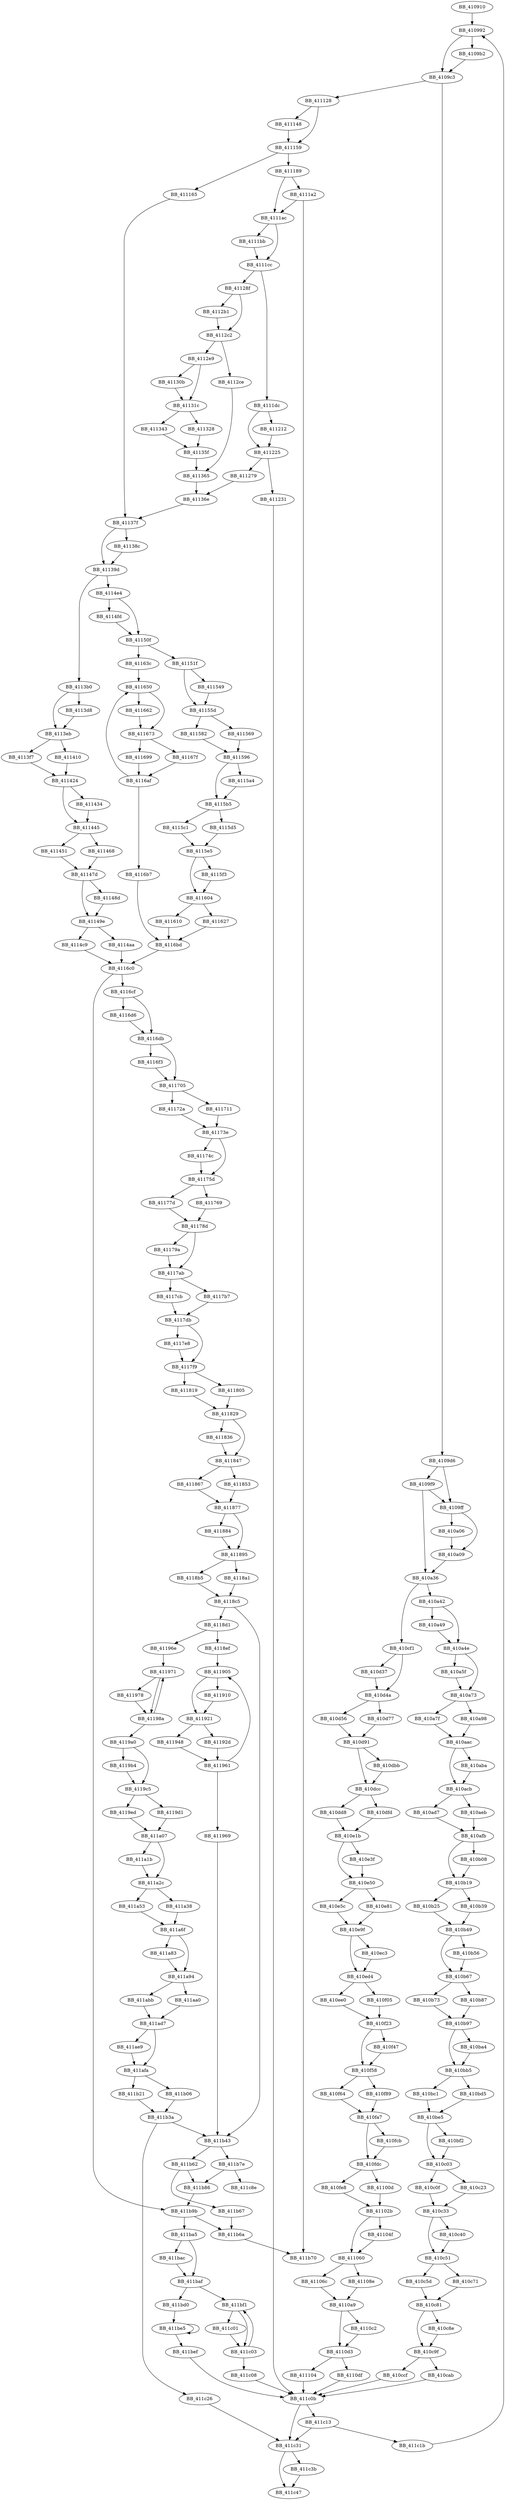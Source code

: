 DiGraph sub_410910{
BB_410910->BB_410992
BB_410992->BB_4109b2
BB_410992->BB_4109c3
BB_4109b2->BB_4109c3
BB_4109c3->BB_4109d6
BB_4109c3->BB_411128
BB_4109d6->BB_4109f9
BB_4109d6->BB_4109ff
BB_4109f9->BB_4109ff
BB_4109f9->BB_410a36
BB_4109ff->BB_410a06
BB_4109ff->BB_410a09
BB_410a06->BB_410a09
BB_410a09->BB_410a36
BB_410a36->BB_410a42
BB_410a36->BB_410cf1
BB_410a42->BB_410a49
BB_410a42->BB_410a4e
BB_410a49->BB_410a4e
BB_410a4e->BB_410a5f
BB_410a4e->BB_410a73
BB_410a5f->BB_410a73
BB_410a73->BB_410a7f
BB_410a73->BB_410a98
BB_410a7f->BB_410aac
BB_410a98->BB_410aac
BB_410aac->BB_410aba
BB_410aac->BB_410acb
BB_410aba->BB_410acb
BB_410acb->BB_410ad7
BB_410acb->BB_410aeb
BB_410ad7->BB_410afb
BB_410aeb->BB_410afb
BB_410afb->BB_410b08
BB_410afb->BB_410b19
BB_410b08->BB_410b19
BB_410b19->BB_410b25
BB_410b19->BB_410b39
BB_410b25->BB_410b49
BB_410b39->BB_410b49
BB_410b49->BB_410b56
BB_410b49->BB_410b67
BB_410b56->BB_410b67
BB_410b67->BB_410b73
BB_410b67->BB_410b87
BB_410b73->BB_410b97
BB_410b87->BB_410b97
BB_410b97->BB_410ba4
BB_410b97->BB_410bb5
BB_410ba4->BB_410bb5
BB_410bb5->BB_410bc1
BB_410bb5->BB_410bd5
BB_410bc1->BB_410be5
BB_410bd5->BB_410be5
BB_410be5->BB_410bf2
BB_410be5->BB_410c03
BB_410bf2->BB_410c03
BB_410c03->BB_410c0f
BB_410c03->BB_410c23
BB_410c0f->BB_410c33
BB_410c23->BB_410c33
BB_410c33->BB_410c40
BB_410c33->BB_410c51
BB_410c40->BB_410c51
BB_410c51->BB_410c5d
BB_410c51->BB_410c71
BB_410c5d->BB_410c81
BB_410c71->BB_410c81
BB_410c81->BB_410c8e
BB_410c81->BB_410c9f
BB_410c8e->BB_410c9f
BB_410c9f->BB_410cab
BB_410c9f->BB_410ccf
BB_410cab->BB_411c0b
BB_410ccf->BB_411c0b
BB_410cf1->BB_410d37
BB_410cf1->BB_410d4a
BB_410d37->BB_410d4a
BB_410d4a->BB_410d56
BB_410d4a->BB_410d77
BB_410d56->BB_410d91
BB_410d77->BB_410d91
BB_410d91->BB_410dbb
BB_410d91->BB_410dcc
BB_410dbb->BB_410dcc
BB_410dcc->BB_410dd8
BB_410dcc->BB_410dfd
BB_410dd8->BB_410e1b
BB_410dfd->BB_410e1b
BB_410e1b->BB_410e3f
BB_410e1b->BB_410e50
BB_410e3f->BB_410e50
BB_410e50->BB_410e5c
BB_410e50->BB_410e81
BB_410e5c->BB_410e9f
BB_410e81->BB_410e9f
BB_410e9f->BB_410ec3
BB_410e9f->BB_410ed4
BB_410ec3->BB_410ed4
BB_410ed4->BB_410ee0
BB_410ed4->BB_410f05
BB_410ee0->BB_410f23
BB_410f05->BB_410f23
BB_410f23->BB_410f47
BB_410f23->BB_410f58
BB_410f47->BB_410f58
BB_410f58->BB_410f64
BB_410f58->BB_410f89
BB_410f64->BB_410fa7
BB_410f89->BB_410fa7
BB_410fa7->BB_410fcb
BB_410fa7->BB_410fdc
BB_410fcb->BB_410fdc
BB_410fdc->BB_410fe8
BB_410fdc->BB_41100d
BB_410fe8->BB_41102b
BB_41100d->BB_41102b
BB_41102b->BB_41104f
BB_41102b->BB_411060
BB_41104f->BB_411060
BB_411060->BB_41106c
BB_411060->BB_41108e
BB_41106c->BB_4110a9
BB_41108e->BB_4110a9
BB_4110a9->BB_4110c2
BB_4110a9->BB_4110d3
BB_4110c2->BB_4110d3
BB_4110d3->BB_4110df
BB_4110d3->BB_411104
BB_4110df->BB_411c0b
BB_411104->BB_411c0b
BB_411128->BB_411148
BB_411128->BB_411159
BB_411148->BB_411159
BB_411159->BB_411165
BB_411159->BB_411189
BB_411165->BB_41137f
BB_411189->BB_4111a2
BB_411189->BB_4111ac
BB_4111a2->BB_4111ac
BB_4111a2->BB_411b70
BB_4111ac->BB_4111bb
BB_4111ac->BB_4111cc
BB_4111bb->BB_4111cc
BB_4111cc->BB_4111dc
BB_4111cc->BB_41128f
BB_4111dc->BB_411212
BB_4111dc->BB_411225
BB_411212->BB_411225
BB_411225->BB_411231
BB_411225->BB_411279
BB_411231->BB_411c0b
BB_411279->BB_41136e
BB_41128f->BB_4112b1
BB_41128f->BB_4112c2
BB_4112b1->BB_4112c2
BB_4112c2->BB_4112ce
BB_4112c2->BB_4112e9
BB_4112ce->BB_411365
BB_4112e9->BB_41130b
BB_4112e9->BB_41131c
BB_41130b->BB_41131c
BB_41131c->BB_411328
BB_41131c->BB_411343
BB_411328->BB_41135f
BB_411343->BB_41135f
BB_41135f->BB_411365
BB_411365->BB_41136e
BB_41136e->BB_41137f
BB_41137f->BB_41138c
BB_41137f->BB_41139d
BB_41138c->BB_41139d
BB_41139d->BB_4113b0
BB_41139d->BB_4114e4
BB_4113b0->BB_4113d8
BB_4113b0->BB_4113eb
BB_4113d8->BB_4113eb
BB_4113eb->BB_4113f7
BB_4113eb->BB_411410
BB_4113f7->BB_411424
BB_411410->BB_411424
BB_411424->BB_411434
BB_411424->BB_411445
BB_411434->BB_411445
BB_411445->BB_411451
BB_411445->BB_411468
BB_411451->BB_41147d
BB_411468->BB_41147d
BB_41147d->BB_41148d
BB_41147d->BB_41149e
BB_41148d->BB_41149e
BB_41149e->BB_4114aa
BB_41149e->BB_4114c9
BB_4114aa->BB_4116c0
BB_4114c9->BB_4116c0
BB_4114e4->BB_4114fd
BB_4114e4->BB_41150f
BB_4114fd->BB_41150f
BB_41150f->BB_41151f
BB_41150f->BB_41163c
BB_41151f->BB_411549
BB_41151f->BB_41155d
BB_411549->BB_41155d
BB_41155d->BB_411569
BB_41155d->BB_411582
BB_411569->BB_411596
BB_411582->BB_411596
BB_411596->BB_4115a4
BB_411596->BB_4115b5
BB_4115a4->BB_4115b5
BB_4115b5->BB_4115c1
BB_4115b5->BB_4115d5
BB_4115c1->BB_4115e5
BB_4115d5->BB_4115e5
BB_4115e5->BB_4115f3
BB_4115e5->BB_411604
BB_4115f3->BB_411604
BB_411604->BB_411610
BB_411604->BB_411627
BB_411610->BB_4116bd
BB_411627->BB_4116bd
BB_41163c->BB_411650
BB_411650->BB_411662
BB_411650->BB_411673
BB_411662->BB_411673
BB_411673->BB_41167f
BB_411673->BB_411699
BB_41167f->BB_4116af
BB_411699->BB_4116af
BB_4116af->BB_411650
BB_4116af->BB_4116b7
BB_4116b7->BB_4116bd
BB_4116bd->BB_4116c0
BB_4116c0->BB_4116cf
BB_4116c0->BB_411b9b
BB_4116cf->BB_4116d6
BB_4116cf->BB_4116db
BB_4116d6->BB_4116db
BB_4116db->BB_4116f3
BB_4116db->BB_411705
BB_4116f3->BB_411705
BB_411705->BB_411711
BB_411705->BB_41172a
BB_411711->BB_41173e
BB_41172a->BB_41173e
BB_41173e->BB_41174c
BB_41173e->BB_41175d
BB_41174c->BB_41175d
BB_41175d->BB_411769
BB_41175d->BB_41177d
BB_411769->BB_41178d
BB_41177d->BB_41178d
BB_41178d->BB_41179a
BB_41178d->BB_4117ab
BB_41179a->BB_4117ab
BB_4117ab->BB_4117b7
BB_4117ab->BB_4117cb
BB_4117b7->BB_4117db
BB_4117cb->BB_4117db
BB_4117db->BB_4117e8
BB_4117db->BB_4117f9
BB_4117e8->BB_4117f9
BB_4117f9->BB_411805
BB_4117f9->BB_411819
BB_411805->BB_411829
BB_411819->BB_411829
BB_411829->BB_411836
BB_411829->BB_411847
BB_411836->BB_411847
BB_411847->BB_411853
BB_411847->BB_411867
BB_411853->BB_411877
BB_411867->BB_411877
BB_411877->BB_411884
BB_411877->BB_411895
BB_411884->BB_411895
BB_411895->BB_4118a1
BB_411895->BB_4118b5
BB_4118a1->BB_4118c5
BB_4118b5->BB_4118c5
BB_4118c5->BB_4118d1
BB_4118c5->BB_411b43
BB_4118d1->BB_4118ef
BB_4118d1->BB_41196e
BB_4118ef->BB_411905
BB_411905->BB_411910
BB_411905->BB_411921
BB_411910->BB_411921
BB_411921->BB_41192d
BB_411921->BB_411948
BB_41192d->BB_411961
BB_411948->BB_411961
BB_411961->BB_411905
BB_411961->BB_411969
BB_411969->BB_411b43
BB_41196e->BB_411971
BB_411971->BB_411978
BB_411971->BB_41198a
BB_411978->BB_41198a
BB_41198a->BB_411971
BB_41198a->BB_4119a0
BB_4119a0->BB_4119b4
BB_4119a0->BB_4119c5
BB_4119b4->BB_4119c5
BB_4119c5->BB_4119d1
BB_4119c5->BB_4119ed
BB_4119d1->BB_411a07
BB_4119ed->BB_411a07
BB_411a07->BB_411a1b
BB_411a07->BB_411a2c
BB_411a1b->BB_411a2c
BB_411a2c->BB_411a38
BB_411a2c->BB_411a53
BB_411a38->BB_411a6f
BB_411a53->BB_411a6f
BB_411a6f->BB_411a83
BB_411a6f->BB_411a94
BB_411a83->BB_411a94
BB_411a94->BB_411aa0
BB_411a94->BB_411abb
BB_411aa0->BB_411ad7
BB_411abb->BB_411ad7
BB_411ad7->BB_411ae9
BB_411ad7->BB_411afa
BB_411ae9->BB_411afa
BB_411afa->BB_411b06
BB_411afa->BB_411b21
BB_411b06->BB_411b3a
BB_411b21->BB_411b3a
BB_411b3a->BB_411b43
BB_411b3a->BB_411c26
BB_411b43->BB_411b62
BB_411b43->BB_411b7e
BB_411b62->BB_411b67
BB_411b62->BB_411b86
BB_411b67->BB_411b6a
BB_411b6a->BB_411b70
BB_411b7e->BB_411b86
BB_411b7e->BB_411c8e
BB_411b86->BB_411b9b
BB_411b9b->BB_411b6a
BB_411b9b->BB_411ba5
BB_411ba5->BB_411bac
BB_411ba5->BB_411baf
BB_411bac->BB_411baf
BB_411baf->BB_411bd0
BB_411baf->BB_411bf1
BB_411bd0->BB_411be5
BB_411be5->BB_411be5
BB_411be5->BB_411bef
BB_411bef->BB_411c0b
BB_411bf1->BB_411c01
BB_411bf1->BB_411c03
BB_411c01->BB_411c03
BB_411c03->BB_411bf1
BB_411c03->BB_411c08
BB_411c08->BB_411c0b
BB_411c0b->BB_411c13
BB_411c0b->BB_411c31
BB_411c13->BB_411c1b
BB_411c13->BB_411c31
BB_411c1b->BB_410992
BB_411c26->BB_411c31
BB_411c31->BB_411c3b
BB_411c31->BB_411c47
BB_411c3b->BB_411c47
}
